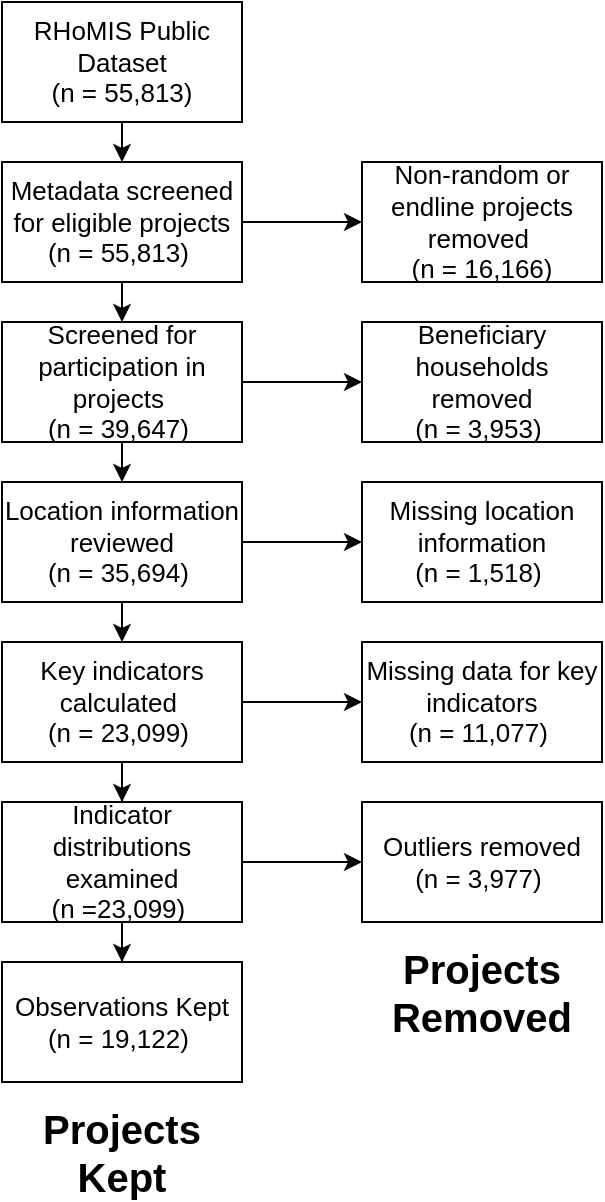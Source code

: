<mxfile version="21.7.5" type="device">
  <diagram id="aEX5CUE7W6wMbNCxImyk" name="Page-1">
    <mxGraphModel dx="1026" dy="648" grid="1" gridSize="10" guides="1" tooltips="1" connect="1" arrows="1" fold="1" page="1" pageScale="1" pageWidth="2339" pageHeight="3300" math="0" shadow="0">
      <root>
        <mxCell id="0" />
        <mxCell id="1" parent="0" />
        <mxCell id="XNhTdEKCPrdgQCeogUH7-43" style="edgeStyle=orthogonalEdgeStyle;rounded=0;orthogonalLoop=1;jettySize=auto;html=1;exitX=0.5;exitY=1;exitDx=0;exitDy=0;entryX=0.5;entryY=0;entryDx=0;entryDy=0;" edge="1" parent="1" source="XNhTdEKCPrdgQCeogUH7-1" target="XNhTdEKCPrdgQCeogUH7-2">
          <mxGeometry relative="1" as="geometry" />
        </mxCell>
        <mxCell id="XNhTdEKCPrdgQCeogUH7-1" value="RHoMIS Public Dataset&lt;br style=&quot;font-size: 13px;&quot;&gt;(n = 55,813)" style="rounded=0;whiteSpace=wrap;html=1;fontSize=13;" vertex="1" parent="1">
          <mxGeometry x="680" y="420" width="120" height="60" as="geometry" />
        </mxCell>
        <mxCell id="XNhTdEKCPrdgQCeogUH7-14" style="edgeStyle=orthogonalEdgeStyle;rounded=0;orthogonalLoop=1;jettySize=auto;html=1;exitX=0.5;exitY=1;exitDx=0;exitDy=0;entryX=0.5;entryY=0;entryDx=0;entryDy=0;" edge="1" parent="1" source="XNhTdEKCPrdgQCeogUH7-2" target="XNhTdEKCPrdgQCeogUH7-5">
          <mxGeometry relative="1" as="geometry" />
        </mxCell>
        <mxCell id="XNhTdEKCPrdgQCeogUH7-37" value="" style="edgeStyle=orthogonalEdgeStyle;rounded=0;orthogonalLoop=1;jettySize=auto;html=1;" edge="1" parent="1" source="XNhTdEKCPrdgQCeogUH7-2" target="XNhTdEKCPrdgQCeogUH7-3">
          <mxGeometry relative="1" as="geometry" />
        </mxCell>
        <mxCell id="XNhTdEKCPrdgQCeogUH7-2" value="Metadata screened for eligible projects&lt;br style=&quot;font-size: 13px;&quot;&gt;(n = 55,813)&amp;nbsp;" style="rounded=0;whiteSpace=wrap;html=1;fontSize=13;" vertex="1" parent="1">
          <mxGeometry x="680" y="500" width="120" height="60" as="geometry" />
        </mxCell>
        <mxCell id="XNhTdEKCPrdgQCeogUH7-3" value="Non-random or endline projects removed&amp;nbsp;&lt;br style=&quot;font-size: 13px;&quot;&gt;(n = 16,166)" style="rounded=0;whiteSpace=wrap;html=1;fontSize=13;" vertex="1" parent="1">
          <mxGeometry x="860" y="500" width="120" height="60" as="geometry" />
        </mxCell>
        <mxCell id="XNhTdEKCPrdgQCeogUH7-16" style="edgeStyle=orthogonalEdgeStyle;rounded=0;orthogonalLoop=1;jettySize=auto;html=1;exitX=0.5;exitY=1;exitDx=0;exitDy=0;entryX=0.5;entryY=0;entryDx=0;entryDy=0;" edge="1" parent="1" source="XNhTdEKCPrdgQCeogUH7-5" target="XNhTdEKCPrdgQCeogUH7-15">
          <mxGeometry relative="1" as="geometry" />
        </mxCell>
        <mxCell id="XNhTdEKCPrdgQCeogUH7-38" value="" style="edgeStyle=orthogonalEdgeStyle;rounded=0;orthogonalLoop=1;jettySize=auto;html=1;" edge="1" parent="1" source="XNhTdEKCPrdgQCeogUH7-5" target="XNhTdEKCPrdgQCeogUH7-7">
          <mxGeometry relative="1" as="geometry" />
        </mxCell>
        <mxCell id="XNhTdEKCPrdgQCeogUH7-5" value="Screened for participation in projects&amp;nbsp;&lt;br style=&quot;font-size: 13px;&quot;&gt;(n = 39,647)&amp;nbsp;" style="rounded=0;whiteSpace=wrap;html=1;fontSize=13;" vertex="1" parent="1">
          <mxGeometry x="680" y="580" width="120" height="60" as="geometry" />
        </mxCell>
        <mxCell id="XNhTdEKCPrdgQCeogUH7-7" value="Beneficiary households removed&lt;br style=&quot;font-size: 13px;&quot;&gt;(n = 3,953)&amp;nbsp;" style="rounded=0;whiteSpace=wrap;html=1;fontSize=13;" vertex="1" parent="1">
          <mxGeometry x="860" y="580" width="120" height="60" as="geometry" />
        </mxCell>
        <mxCell id="XNhTdEKCPrdgQCeogUH7-19" style="edgeStyle=orthogonalEdgeStyle;rounded=0;orthogonalLoop=1;jettySize=auto;html=1;exitX=0.5;exitY=1;exitDx=0;exitDy=0;entryX=0.5;entryY=0;entryDx=0;entryDy=0;" edge="1" parent="1" source="XNhTdEKCPrdgQCeogUH7-15" target="XNhTdEKCPrdgQCeogUH7-18">
          <mxGeometry relative="1" as="geometry" />
        </mxCell>
        <mxCell id="XNhTdEKCPrdgQCeogUH7-39" value="" style="edgeStyle=orthogonalEdgeStyle;rounded=0;orthogonalLoop=1;jettySize=auto;html=1;" edge="1" parent="1" source="XNhTdEKCPrdgQCeogUH7-15" target="XNhTdEKCPrdgQCeogUH7-20">
          <mxGeometry relative="1" as="geometry" />
        </mxCell>
        <mxCell id="XNhTdEKCPrdgQCeogUH7-15" value="Location information reviewed&lt;br style=&quot;font-size: 13px;&quot;&gt;(n = 35,694)&amp;nbsp;" style="rounded=0;whiteSpace=wrap;html=1;fontSize=13;" vertex="1" parent="1">
          <mxGeometry x="680" y="660" width="120" height="60" as="geometry" />
        </mxCell>
        <mxCell id="XNhTdEKCPrdgQCeogUH7-28" value="" style="edgeStyle=orthogonalEdgeStyle;rounded=0;orthogonalLoop=1;jettySize=auto;html=1;" edge="1" parent="1" source="XNhTdEKCPrdgQCeogUH7-18" target="XNhTdEKCPrdgQCeogUH7-25">
          <mxGeometry relative="1" as="geometry" />
        </mxCell>
        <mxCell id="XNhTdEKCPrdgQCeogUH7-40" value="" style="edgeStyle=orthogonalEdgeStyle;rounded=0;orthogonalLoop=1;jettySize=auto;html=1;" edge="1" parent="1" source="XNhTdEKCPrdgQCeogUH7-18" target="XNhTdEKCPrdgQCeogUH7-22">
          <mxGeometry relative="1" as="geometry" />
        </mxCell>
        <mxCell id="XNhTdEKCPrdgQCeogUH7-18" value="Key indicators calculated&amp;nbsp;&lt;br style=&quot;font-size: 13px;&quot;&gt;(n = 23,099)&amp;nbsp;" style="rounded=0;whiteSpace=wrap;html=1;fontSize=13;" vertex="1" parent="1">
          <mxGeometry x="680" y="740" width="120" height="60" as="geometry" />
        </mxCell>
        <mxCell id="XNhTdEKCPrdgQCeogUH7-20" value="Missing location information&lt;br style=&quot;font-size: 13px;&quot;&gt;(n = 1,518)&amp;nbsp;" style="rounded=0;whiteSpace=wrap;html=1;fontSize=13;" vertex="1" parent="1">
          <mxGeometry x="860" y="660" width="120" height="60" as="geometry" />
        </mxCell>
        <mxCell id="XNhTdEKCPrdgQCeogUH7-22" value="Missing data for key indicators&lt;br style=&quot;font-size: 13px;&quot;&gt;(n = 11,077)&amp;nbsp;" style="rounded=0;whiteSpace=wrap;html=1;fontSize=13;" vertex="1" parent="1">
          <mxGeometry x="860" y="740" width="120" height="60" as="geometry" />
        </mxCell>
        <mxCell id="XNhTdEKCPrdgQCeogUH7-23" value="&lt;b&gt;&lt;font style=&quot;font-size: 20px;&quot;&gt;Projects Removed&lt;/font&gt;&lt;/b&gt;" style="text;html=1;strokeColor=none;fillColor=none;align=center;verticalAlign=middle;whiteSpace=wrap;rounded=0;" vertex="1" parent="1">
          <mxGeometry x="880" y="900" width="80" height="30" as="geometry" />
        </mxCell>
        <mxCell id="XNhTdEKCPrdgQCeogUH7-32" value="" style="edgeStyle=orthogonalEdgeStyle;rounded=0;orthogonalLoop=1;jettySize=auto;html=1;" edge="1" parent="1" source="XNhTdEKCPrdgQCeogUH7-25" target="XNhTdEKCPrdgQCeogUH7-31">
          <mxGeometry relative="1" as="geometry" />
        </mxCell>
        <mxCell id="XNhTdEKCPrdgQCeogUH7-41" value="" style="edgeStyle=orthogonalEdgeStyle;rounded=0;orthogonalLoop=1;jettySize=auto;html=1;" edge="1" parent="1" source="XNhTdEKCPrdgQCeogUH7-25" target="XNhTdEKCPrdgQCeogUH7-29">
          <mxGeometry relative="1" as="geometry" />
        </mxCell>
        <mxCell id="XNhTdEKCPrdgQCeogUH7-25" value="Indicator distributions examined&lt;br style=&quot;font-size: 13px;&quot;&gt;(n =23,099)&amp;nbsp;" style="rounded=0;whiteSpace=wrap;html=1;fontSize=13;" vertex="1" parent="1">
          <mxGeometry x="680" y="820" width="120" height="60" as="geometry" />
        </mxCell>
        <mxCell id="XNhTdEKCPrdgQCeogUH7-29" value="Outliers removed&lt;br style=&quot;font-size: 13px;&quot;&gt;(n = 3,977)&amp;nbsp;" style="rounded=0;whiteSpace=wrap;html=1;fontSize=13;" vertex="1" parent="1">
          <mxGeometry x="860" y="820" width="120" height="60" as="geometry" />
        </mxCell>
        <mxCell id="XNhTdEKCPrdgQCeogUH7-31" value="Observations Kept&lt;br style=&quot;font-size: 13px;&quot;&gt;(n = 19,122)&amp;nbsp;" style="rounded=0;whiteSpace=wrap;html=1;fontSize=13;" vertex="1" parent="1">
          <mxGeometry x="680" y="900" width="120" height="60" as="geometry" />
        </mxCell>
        <mxCell id="XNhTdEKCPrdgQCeogUH7-35" value="&lt;b&gt;&lt;font style=&quot;font-size: 20px;&quot;&gt;Projects Kept&lt;/font&gt;&lt;/b&gt;" style="text;html=1;strokeColor=none;fillColor=none;align=center;verticalAlign=middle;whiteSpace=wrap;rounded=0;" vertex="1" parent="1">
          <mxGeometry x="700" y="980" width="80" height="30" as="geometry" />
        </mxCell>
      </root>
    </mxGraphModel>
  </diagram>
</mxfile>
